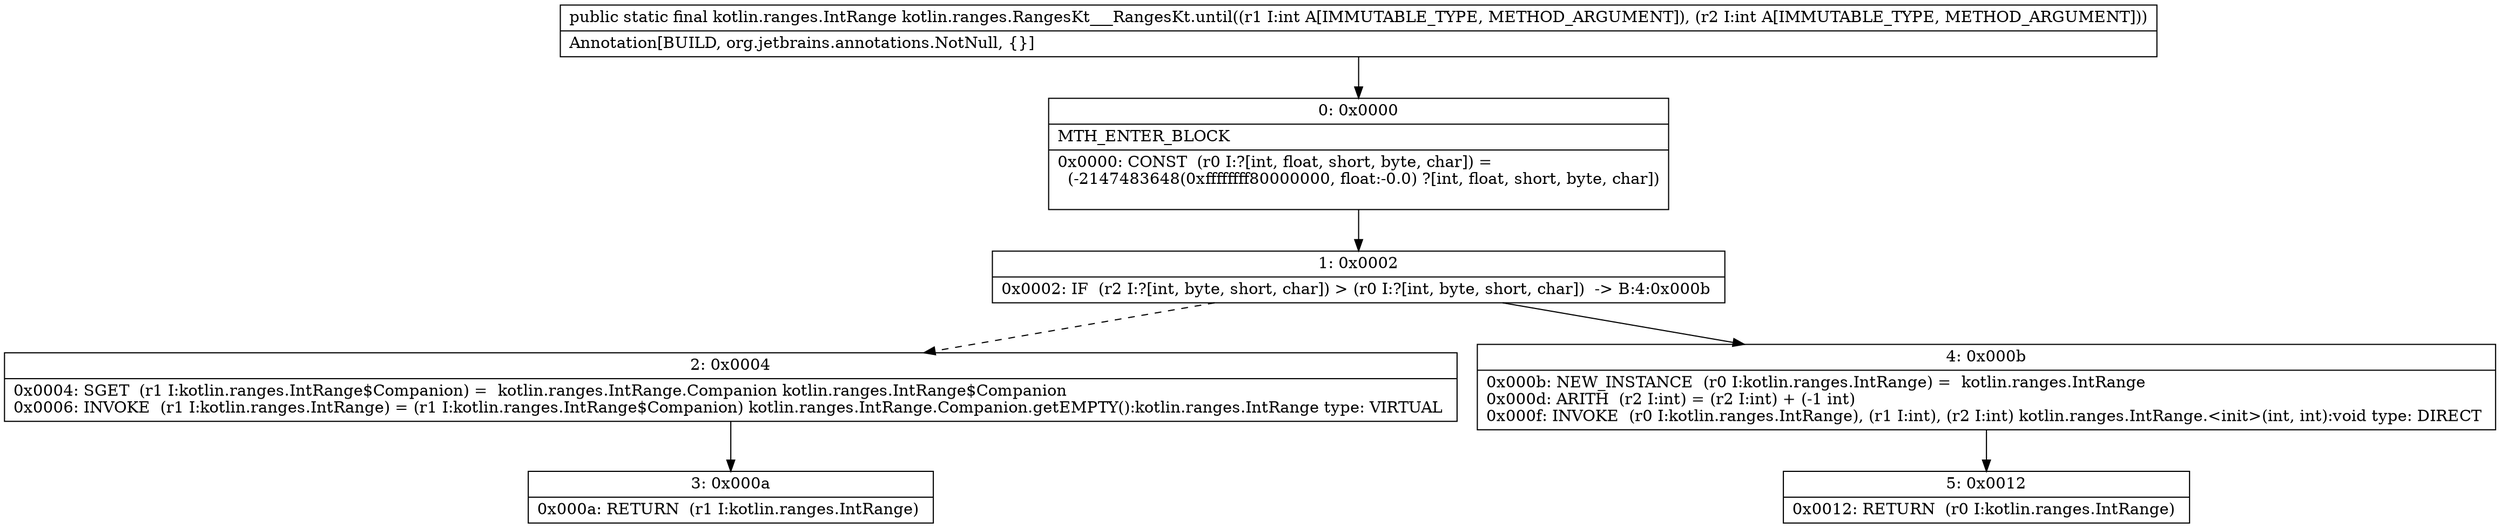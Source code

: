 digraph "CFG forkotlin.ranges.RangesKt___RangesKt.until(II)Lkotlin\/ranges\/IntRange;" {
Node_0 [shape=record,label="{0\:\ 0x0000|MTH_ENTER_BLOCK\l|0x0000: CONST  (r0 I:?[int, float, short, byte, char]) = \l  (\-2147483648(0xffffffff80000000, float:\-0.0) ?[int, float, short, byte, char])\l \l}"];
Node_1 [shape=record,label="{1\:\ 0x0002|0x0002: IF  (r2 I:?[int, byte, short, char]) \> (r0 I:?[int, byte, short, char])  \-\> B:4:0x000b \l}"];
Node_2 [shape=record,label="{2\:\ 0x0004|0x0004: SGET  (r1 I:kotlin.ranges.IntRange$Companion) =  kotlin.ranges.IntRange.Companion kotlin.ranges.IntRange$Companion \l0x0006: INVOKE  (r1 I:kotlin.ranges.IntRange) = (r1 I:kotlin.ranges.IntRange$Companion) kotlin.ranges.IntRange.Companion.getEMPTY():kotlin.ranges.IntRange type: VIRTUAL \l}"];
Node_3 [shape=record,label="{3\:\ 0x000a|0x000a: RETURN  (r1 I:kotlin.ranges.IntRange) \l}"];
Node_4 [shape=record,label="{4\:\ 0x000b|0x000b: NEW_INSTANCE  (r0 I:kotlin.ranges.IntRange) =  kotlin.ranges.IntRange \l0x000d: ARITH  (r2 I:int) = (r2 I:int) + (\-1 int) \l0x000f: INVOKE  (r0 I:kotlin.ranges.IntRange), (r1 I:int), (r2 I:int) kotlin.ranges.IntRange.\<init\>(int, int):void type: DIRECT \l}"];
Node_5 [shape=record,label="{5\:\ 0x0012|0x0012: RETURN  (r0 I:kotlin.ranges.IntRange) \l}"];
MethodNode[shape=record,label="{public static final kotlin.ranges.IntRange kotlin.ranges.RangesKt___RangesKt.until((r1 I:int A[IMMUTABLE_TYPE, METHOD_ARGUMENT]), (r2 I:int A[IMMUTABLE_TYPE, METHOD_ARGUMENT]))  | Annotation[BUILD, org.jetbrains.annotations.NotNull, \{\}]\l}"];
MethodNode -> Node_0;
Node_0 -> Node_1;
Node_1 -> Node_2[style=dashed];
Node_1 -> Node_4;
Node_2 -> Node_3;
Node_4 -> Node_5;
}

